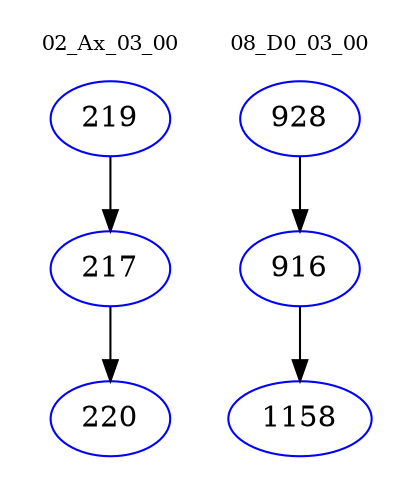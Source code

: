 digraph{
subgraph cluster_0 {
color = white
label = "02_Ax_03_00";
fontsize=10;
T0_219 [label="219", color="blue"]
T0_219 -> T0_217 [color="black"]
T0_217 [label="217", color="blue"]
T0_217 -> T0_220 [color="black"]
T0_220 [label="220", color="blue"]
}
subgraph cluster_1 {
color = white
label = "08_D0_03_00";
fontsize=10;
T1_928 [label="928", color="blue"]
T1_928 -> T1_916 [color="black"]
T1_916 [label="916", color="blue"]
T1_916 -> T1_1158 [color="black"]
T1_1158 [label="1158", color="blue"]
}
}
